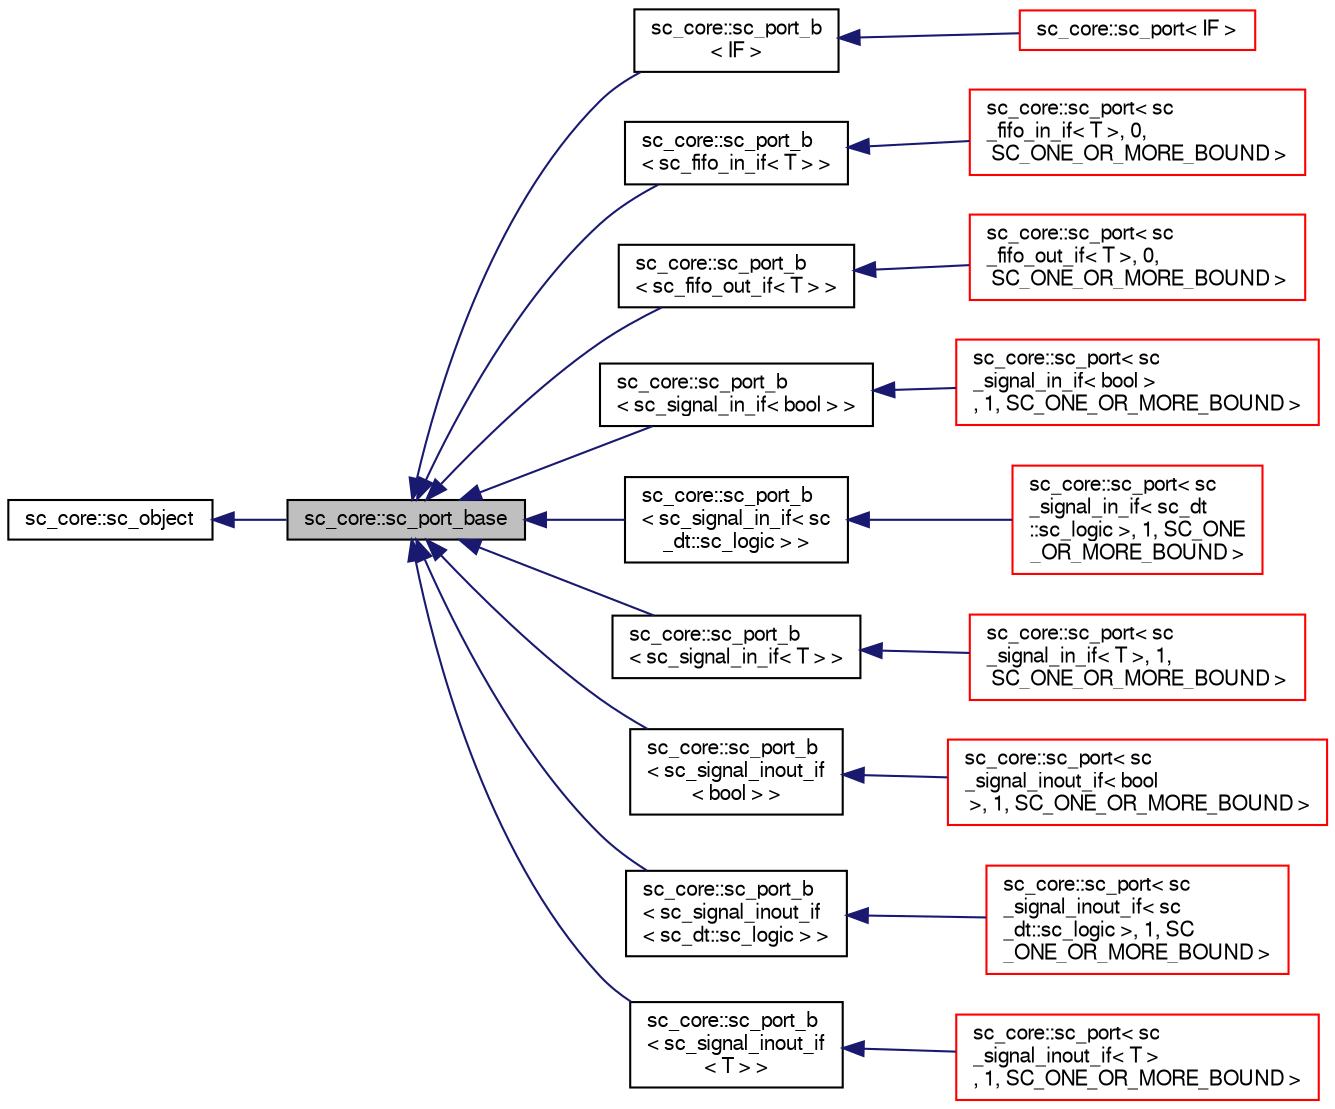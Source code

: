 digraph "sc_core::sc_port_base"
{
  edge [fontname="FreeSans",fontsize="10",labelfontname="FreeSans",labelfontsize="10"];
  node [fontname="FreeSans",fontsize="10",shape=record];
  rankdir="LR";
  Node0 [label="sc_core::sc_port_base",height=0.2,width=0.4,color="black", fillcolor="grey75", style="filled", fontcolor="black"];
  Node1 -> Node0 [dir="back",color="midnightblue",fontsize="10",style="solid",fontname="FreeSans"];
  Node1 [label="sc_core::sc_object",height=0.2,width=0.4,color="black", fillcolor="white", style="filled",URL="$a01884.html"];
  Node0 -> Node2 [dir="back",color="midnightblue",fontsize="10",style="solid",fontname="FreeSans"];
  Node2 [label="sc_core::sc_port_b\l\< IF \>",height=0.2,width=0.4,color="black", fillcolor="white", style="filled",URL="$a01220.html"];
  Node2 -> Node3 [dir="back",color="midnightblue",fontsize="10",style="solid",fontname="FreeSans"];
  Node3 [label="sc_core::sc_port\< IF \>",height=0.2,width=0.4,color="red", fillcolor="white", style="filled",URL="$a01224.html"];
  Node0 -> Node9 [dir="back",color="midnightblue",fontsize="10",style="solid",fontname="FreeSans"];
  Node9 [label="sc_core::sc_port_b\l\< sc_fifo_in_if\< T \> \>",height=0.2,width=0.4,color="black", fillcolor="white", style="filled",URL="$a01220.html"];
  Node9 -> Node10 [dir="back",color="midnightblue",fontsize="10",style="solid",fontname="FreeSans"];
  Node10 [label="sc_core::sc_port\< sc\l_fifo_in_if\< T \>, 0,\l SC_ONE_OR_MORE_BOUND \>",height=0.2,width=0.4,color="red", fillcolor="white", style="filled",URL="$a01224.html"];
  Node0 -> Node12 [dir="back",color="midnightblue",fontsize="10",style="solid",fontname="FreeSans"];
  Node12 [label="sc_core::sc_port_b\l\< sc_fifo_out_if\< T \> \>",height=0.2,width=0.4,color="black", fillcolor="white", style="filled",URL="$a01220.html"];
  Node12 -> Node13 [dir="back",color="midnightblue",fontsize="10",style="solid",fontname="FreeSans"];
  Node13 [label="sc_core::sc_port\< sc\l_fifo_out_if\< T \>, 0,\l SC_ONE_OR_MORE_BOUND \>",height=0.2,width=0.4,color="red", fillcolor="white", style="filled",URL="$a01224.html"];
  Node0 -> Node15 [dir="back",color="midnightblue",fontsize="10",style="solid",fontname="FreeSans"];
  Node15 [label="sc_core::sc_port_b\l\< sc_signal_in_if\< bool \> \>",height=0.2,width=0.4,color="black", fillcolor="white", style="filled",URL="$a01220.html"];
  Node15 -> Node16 [dir="back",color="midnightblue",fontsize="10",style="solid",fontname="FreeSans"];
  Node16 [label="sc_core::sc_port\< sc\l_signal_in_if\< bool \>\l, 1, SC_ONE_OR_MORE_BOUND \>",height=0.2,width=0.4,color="red", fillcolor="white", style="filled",URL="$a01224.html"];
  Node0 -> Node18 [dir="back",color="midnightblue",fontsize="10",style="solid",fontname="FreeSans"];
  Node18 [label="sc_core::sc_port_b\l\< sc_signal_in_if\< sc\l_dt::sc_logic \> \>",height=0.2,width=0.4,color="black", fillcolor="white", style="filled",URL="$a01220.html"];
  Node18 -> Node19 [dir="back",color="midnightblue",fontsize="10",style="solid",fontname="FreeSans"];
  Node19 [label="sc_core::sc_port\< sc\l_signal_in_if\< sc_dt\l::sc_logic \>, 1, SC_ONE\l_OR_MORE_BOUND \>",height=0.2,width=0.4,color="red", fillcolor="white", style="filled",URL="$a01224.html"];
  Node0 -> Node22 [dir="back",color="midnightblue",fontsize="10",style="solid",fontname="FreeSans"];
  Node22 [label="sc_core::sc_port_b\l\< sc_signal_in_if\< T \> \>",height=0.2,width=0.4,color="black", fillcolor="white", style="filled",URL="$a01220.html"];
  Node22 -> Node23 [dir="back",color="midnightblue",fontsize="10",style="solid",fontname="FreeSans"];
  Node23 [label="sc_core::sc_port\< sc\l_signal_in_if\< T \>, 1,\l SC_ONE_OR_MORE_BOUND \>",height=0.2,width=0.4,color="red", fillcolor="white", style="filled",URL="$a01224.html"];
  Node0 -> Node25 [dir="back",color="midnightblue",fontsize="10",style="solid",fontname="FreeSans"];
  Node25 [label="sc_core::sc_port_b\l\< sc_signal_inout_if\l\< bool \> \>",height=0.2,width=0.4,color="black", fillcolor="white", style="filled",URL="$a01220.html"];
  Node25 -> Node26 [dir="back",color="midnightblue",fontsize="10",style="solid",fontname="FreeSans"];
  Node26 [label="sc_core::sc_port\< sc\l_signal_inout_if\< bool\l \>, 1, SC_ONE_OR_MORE_BOUND \>",height=0.2,width=0.4,color="red", fillcolor="white", style="filled",URL="$a01224.html"];
  Node0 -> Node29 [dir="back",color="midnightblue",fontsize="10",style="solid",fontname="FreeSans"];
  Node29 [label="sc_core::sc_port_b\l\< sc_signal_inout_if\l\< sc_dt::sc_logic \> \>",height=0.2,width=0.4,color="black", fillcolor="white", style="filled",URL="$a01220.html"];
  Node29 -> Node30 [dir="back",color="midnightblue",fontsize="10",style="solid",fontname="FreeSans"];
  Node30 [label="sc_core::sc_port\< sc\l_signal_inout_if\< sc\l_dt::sc_logic \>, 1, SC\l_ONE_OR_MORE_BOUND \>",height=0.2,width=0.4,color="red", fillcolor="white", style="filled",URL="$a01224.html"];
  Node0 -> Node34 [dir="back",color="midnightblue",fontsize="10",style="solid",fontname="FreeSans"];
  Node34 [label="sc_core::sc_port_b\l\< sc_signal_inout_if\l\< T \> \>",height=0.2,width=0.4,color="black", fillcolor="white", style="filled",URL="$a01220.html"];
  Node34 -> Node35 [dir="back",color="midnightblue",fontsize="10",style="solid",fontname="FreeSans"];
  Node35 [label="sc_core::sc_port\< sc\l_signal_inout_if\< T \>\l, 1, SC_ONE_OR_MORE_BOUND \>",height=0.2,width=0.4,color="red", fillcolor="white", style="filled",URL="$a01224.html"];
}
